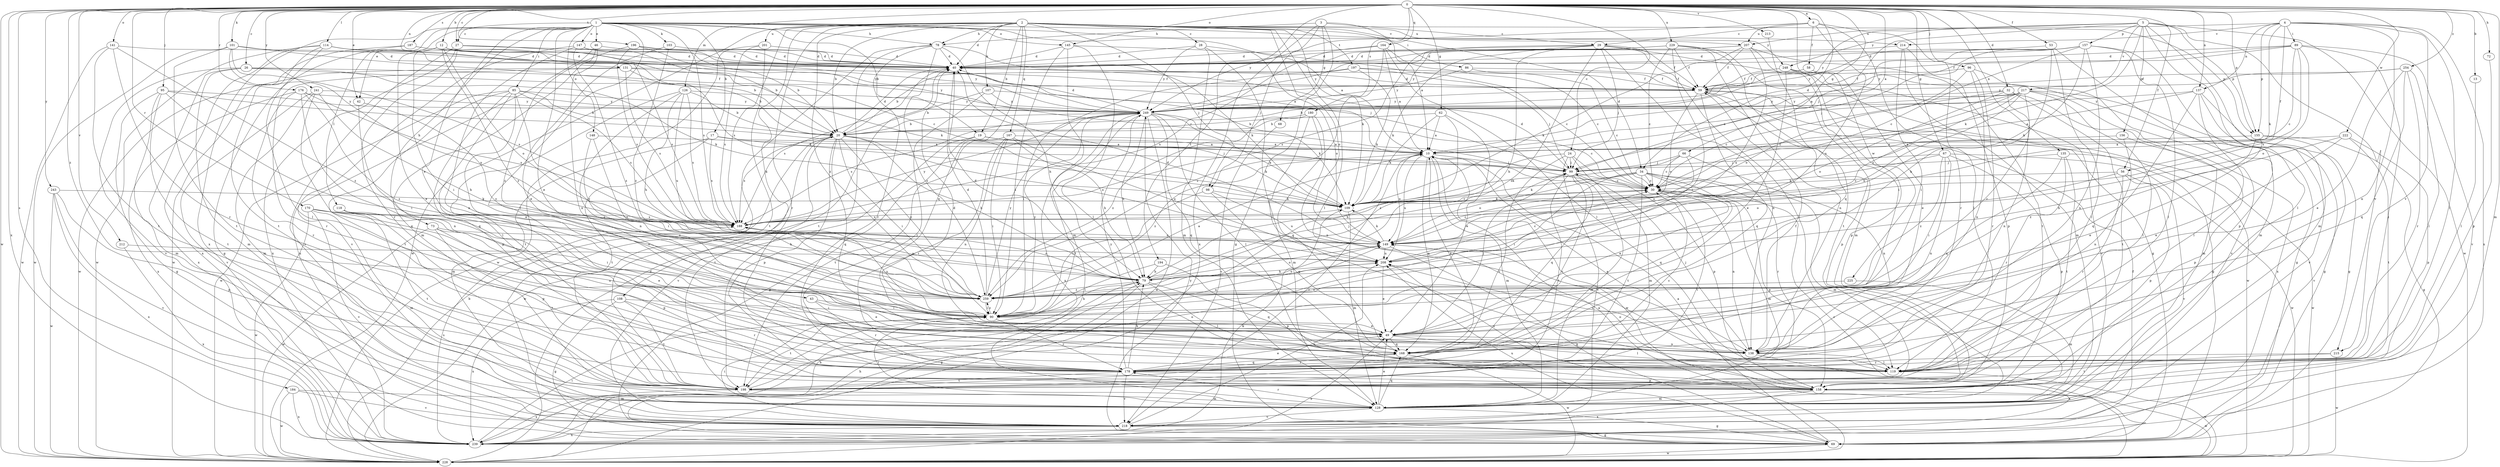 strict digraph  {
0;
1;
2;
3;
4;
5;
6;
10;
12;
13;
17;
19;
20;
24;
26;
27;
28;
29;
30;
32;
34;
40;
42;
43;
46;
49;
53;
56;
58;
59;
62;
66;
67;
68;
69;
72;
73;
78;
79;
85;
86;
89;
90;
95;
96;
98;
99;
101;
103;
107;
108;
109;
114;
118;
119;
126;
128;
131;
135;
137;
138;
141;
145;
147;
148;
149;
155;
156;
157;
158;
164;
167;
168;
170;
176;
178;
180;
184;
187;
188;
194;
196;
197;
198;
201;
207;
208;
212;
213;
214;
215;
217;
218;
222;
225;
228;
229;
239;
241;
243;
248;
249;
254;
259;
0 -> 6  [label=a];
0 -> 10  [label=a];
0 -> 12  [label=b];
0 -> 13  [label=b];
0 -> 24  [label=c];
0 -> 26  [label=c];
0 -> 27  [label=c];
0 -> 32  [label=d];
0 -> 34  [label=d];
0 -> 42  [label=e];
0 -> 53  [label=f];
0 -> 56  [label=f];
0 -> 62  [label=g];
0 -> 66  [label=g];
0 -> 67  [label=g];
0 -> 72  [label=h];
0 -> 95  [label=j];
0 -> 96  [label=j];
0 -> 101  [label=k];
0 -> 114  [label=l];
0 -> 126  [label=m];
0 -> 128  [label=m];
0 -> 131  [label=n];
0 -> 135  [label=n];
0 -> 137  [label=n];
0 -> 141  [label=o];
0 -> 145  [label=o];
0 -> 155  [label=p];
0 -> 164  [label=q];
0 -> 170  [label=r];
0 -> 176  [label=r];
0 -> 180  [label=s];
0 -> 184  [label=s];
0 -> 187  [label=s];
0 -> 194  [label=t];
0 -> 196  [label=t];
0 -> 212  [label=v];
0 -> 213  [label=v];
0 -> 222  [label=w];
0 -> 225  [label=w];
0 -> 228  [label=w];
0 -> 229  [label=x];
0 -> 239  [label=x];
0 -> 241  [label=y];
0 -> 243  [label=y];
0 -> 254  [label=z];
0 -> 259  [label=z];
1 -> 10  [label=a];
1 -> 17  [label=b];
1 -> 19  [label=b];
1 -> 27  [label=c];
1 -> 42  [label=e];
1 -> 43  [label=e];
1 -> 46  [label=e];
1 -> 49  [label=e];
1 -> 73  [label=h];
1 -> 78  [label=h];
1 -> 85  [label=i];
1 -> 103  [label=k];
1 -> 118  [label=l];
1 -> 119  [label=l];
1 -> 145  [label=o];
1 -> 147  [label=o];
1 -> 148  [label=o];
1 -> 188  [label=s];
1 -> 214  [label=v];
1 -> 239  [label=x];
1 -> 248  [label=y];
2 -> 19  [label=b];
2 -> 20  [label=b];
2 -> 28  [label=c];
2 -> 34  [label=d];
2 -> 40  [label=d];
2 -> 78  [label=h];
2 -> 86  [label=i];
2 -> 98  [label=j];
2 -> 107  [label=k];
2 -> 108  [label=k];
2 -> 109  [label=k];
2 -> 119  [label=l];
2 -> 149  [label=o];
2 -> 155  [label=p];
2 -> 167  [label=q];
2 -> 168  [label=q];
2 -> 178  [label=r];
2 -> 188  [label=s];
2 -> 197  [label=t];
2 -> 201  [label=u];
2 -> 207  [label=u];
2 -> 228  [label=w];
2 -> 259  [label=z];
3 -> 10  [label=a];
3 -> 29  [label=c];
3 -> 68  [label=g];
3 -> 69  [label=g];
3 -> 78  [label=h];
3 -> 98  [label=j];
3 -> 239  [label=x];
4 -> 56  [label=f];
4 -> 89  [label=i];
4 -> 109  [label=k];
4 -> 119  [label=l];
4 -> 137  [label=n];
4 -> 138  [label=n];
4 -> 155  [label=p];
4 -> 214  [label=v];
4 -> 215  [label=v];
4 -> 239  [label=x];
4 -> 248  [label=y];
5 -> 99  [label=j];
5 -> 109  [label=k];
5 -> 119  [label=l];
5 -> 128  [label=m];
5 -> 155  [label=p];
5 -> 156  [label=p];
5 -> 157  [label=p];
5 -> 207  [label=u];
5 -> 215  [label=v];
5 -> 217  [label=v];
5 -> 228  [label=w];
5 -> 249  [label=y];
6 -> 29  [label=c];
6 -> 58  [label=f];
6 -> 119  [label=l];
6 -> 178  [label=r];
6 -> 207  [label=u];
6 -> 208  [label=u];
6 -> 249  [label=y];
10 -> 99  [label=j];
10 -> 128  [label=m];
10 -> 149  [label=o];
10 -> 168  [label=q];
10 -> 208  [label=u];
10 -> 218  [label=v];
10 -> 228  [label=w];
10 -> 259  [label=z];
12 -> 10  [label=a];
12 -> 40  [label=d];
12 -> 49  [label=e];
12 -> 90  [label=i];
12 -> 149  [label=o];
12 -> 188  [label=s];
12 -> 259  [label=z];
13 -> 119  [label=l];
17 -> 10  [label=a];
17 -> 99  [label=j];
17 -> 128  [label=m];
17 -> 188  [label=s];
17 -> 198  [label=t];
19 -> 10  [label=a];
19 -> 69  [label=g];
19 -> 109  [label=k];
19 -> 218  [label=v];
20 -> 10  [label=a];
20 -> 40  [label=d];
20 -> 79  [label=h];
20 -> 90  [label=i];
20 -> 149  [label=o];
20 -> 158  [label=p];
20 -> 168  [label=q];
20 -> 188  [label=s];
20 -> 198  [label=t];
20 -> 228  [label=w];
20 -> 259  [label=z];
24 -> 79  [label=h];
24 -> 99  [label=j];
24 -> 128  [label=m];
24 -> 158  [label=p];
24 -> 198  [label=t];
24 -> 218  [label=v];
26 -> 20  [label=b];
26 -> 59  [label=f];
26 -> 109  [label=k];
26 -> 128  [label=m];
26 -> 218  [label=v];
26 -> 239  [label=x];
27 -> 30  [label=c];
27 -> 40  [label=d];
27 -> 109  [label=k];
27 -> 178  [label=r];
27 -> 218  [label=v];
27 -> 239  [label=x];
28 -> 30  [label=c];
28 -> 40  [label=d];
28 -> 119  [label=l];
28 -> 128  [label=m];
28 -> 249  [label=y];
29 -> 40  [label=d];
29 -> 59  [label=f];
29 -> 69  [label=g];
29 -> 79  [label=h];
29 -> 99  [label=j];
29 -> 109  [label=k];
29 -> 119  [label=l];
29 -> 138  [label=n];
29 -> 188  [label=s];
29 -> 259  [label=z];
30 -> 109  [label=k];
30 -> 128  [label=m];
30 -> 138  [label=n];
30 -> 158  [label=p];
30 -> 198  [label=t];
32 -> 30  [label=c];
32 -> 128  [label=m];
32 -> 138  [label=n];
32 -> 149  [label=o];
32 -> 198  [label=t];
32 -> 249  [label=y];
34 -> 30  [label=c];
34 -> 49  [label=e];
34 -> 90  [label=i];
34 -> 109  [label=k];
34 -> 128  [label=m];
34 -> 149  [label=o];
34 -> 168  [label=q];
34 -> 178  [label=r];
34 -> 198  [label=t];
40 -> 59  [label=f];
40 -> 188  [label=s];
42 -> 168  [label=q];
42 -> 259  [label=z];
43 -> 49  [label=e];
43 -> 90  [label=i];
43 -> 178  [label=r];
46 -> 40  [label=d];
46 -> 128  [label=m];
46 -> 138  [label=n];
46 -> 239  [label=x];
49 -> 40  [label=d];
49 -> 99  [label=j];
49 -> 119  [label=l];
49 -> 138  [label=n];
49 -> 168  [label=q];
53 -> 40  [label=d];
53 -> 79  [label=h];
53 -> 119  [label=l];
53 -> 128  [label=m];
56 -> 30  [label=c];
56 -> 149  [label=o];
56 -> 158  [label=p];
56 -> 178  [label=r];
56 -> 218  [label=v];
58 -> 49  [label=e];
58 -> 59  [label=f];
59 -> 40  [label=d];
59 -> 69  [label=g];
59 -> 149  [label=o];
59 -> 158  [label=p];
59 -> 168  [label=q];
59 -> 228  [label=w];
59 -> 249  [label=y];
62 -> 10  [label=a];
62 -> 20  [label=b];
62 -> 49  [label=e];
62 -> 109  [label=k];
62 -> 259  [label=z];
66 -> 30  [label=c];
66 -> 99  [label=j];
66 -> 109  [label=k];
66 -> 138  [label=n];
66 -> 149  [label=o];
67 -> 90  [label=i];
67 -> 99  [label=j];
67 -> 109  [label=k];
67 -> 138  [label=n];
67 -> 158  [label=p];
67 -> 228  [label=w];
67 -> 259  [label=z];
68 -> 218  [label=v];
69 -> 10  [label=a];
69 -> 30  [label=c];
69 -> 208  [label=u];
69 -> 228  [label=w];
69 -> 249  [label=y];
72 -> 158  [label=p];
73 -> 49  [label=e];
73 -> 149  [label=o];
73 -> 158  [label=p];
73 -> 198  [label=t];
73 -> 228  [label=w];
78 -> 40  [label=d];
78 -> 79  [label=h];
78 -> 109  [label=k];
78 -> 178  [label=r];
78 -> 198  [label=t];
78 -> 218  [label=v];
78 -> 259  [label=z];
79 -> 40  [label=d];
79 -> 69  [label=g];
79 -> 99  [label=j];
79 -> 119  [label=l];
79 -> 149  [label=o];
79 -> 168  [label=q];
79 -> 188  [label=s];
79 -> 259  [label=z];
85 -> 20  [label=b];
85 -> 49  [label=e];
85 -> 119  [label=l];
85 -> 158  [label=p];
85 -> 188  [label=s];
85 -> 198  [label=t];
85 -> 228  [label=w];
85 -> 249  [label=y];
85 -> 259  [label=z];
86 -> 30  [label=c];
86 -> 59  [label=f];
86 -> 249  [label=y];
89 -> 30  [label=c];
89 -> 40  [label=d];
89 -> 59  [label=f];
89 -> 119  [label=l];
89 -> 149  [label=o];
89 -> 188  [label=s];
89 -> 218  [label=v];
89 -> 249  [label=y];
90 -> 49  [label=e];
90 -> 79  [label=h];
90 -> 178  [label=r];
90 -> 188  [label=s];
90 -> 198  [label=t];
90 -> 208  [label=u];
90 -> 249  [label=y];
90 -> 259  [label=z];
95 -> 69  [label=g];
95 -> 90  [label=i];
95 -> 99  [label=j];
95 -> 128  [label=m];
95 -> 198  [label=t];
95 -> 249  [label=y];
96 -> 59  [label=f];
96 -> 138  [label=n];
96 -> 149  [label=o];
96 -> 178  [label=r];
96 -> 218  [label=v];
98 -> 90  [label=i];
98 -> 109  [label=k];
98 -> 168  [label=q];
98 -> 208  [label=u];
99 -> 30  [label=c];
99 -> 40  [label=d];
99 -> 128  [label=m];
99 -> 168  [label=q];
99 -> 178  [label=r];
99 -> 198  [label=t];
101 -> 20  [label=b];
101 -> 40  [label=d];
101 -> 188  [label=s];
101 -> 198  [label=t];
101 -> 208  [label=u];
101 -> 228  [label=w];
103 -> 40  [label=d];
103 -> 49  [label=e];
103 -> 259  [label=z];
107 -> 20  [label=b];
107 -> 109  [label=k];
107 -> 178  [label=r];
107 -> 249  [label=y];
108 -> 69  [label=g];
108 -> 90  [label=i];
108 -> 178  [label=r];
108 -> 198  [label=t];
108 -> 239  [label=x];
109 -> 30  [label=c];
109 -> 128  [label=m];
109 -> 188  [label=s];
114 -> 30  [label=c];
114 -> 40  [label=d];
114 -> 119  [label=l];
114 -> 198  [label=t];
114 -> 228  [label=w];
114 -> 239  [label=x];
114 -> 249  [label=y];
118 -> 158  [label=p];
118 -> 188  [label=s];
118 -> 198  [label=t];
119 -> 228  [label=w];
126 -> 20  [label=b];
126 -> 79  [label=h];
126 -> 138  [label=n];
126 -> 188  [label=s];
126 -> 198  [label=t];
126 -> 208  [label=u];
126 -> 249  [label=y];
128 -> 49  [label=e];
128 -> 69  [label=g];
128 -> 90  [label=i];
128 -> 168  [label=q];
128 -> 178  [label=r];
128 -> 218  [label=v];
131 -> 59  [label=f];
131 -> 109  [label=k];
131 -> 178  [label=r];
131 -> 188  [label=s];
131 -> 228  [label=w];
131 -> 249  [label=y];
135 -> 99  [label=j];
135 -> 168  [label=q];
135 -> 178  [label=r];
135 -> 198  [label=t];
135 -> 228  [label=w];
137 -> 10  [label=a];
137 -> 69  [label=g];
137 -> 119  [label=l];
137 -> 168  [label=q];
137 -> 218  [label=v];
137 -> 249  [label=y];
138 -> 59  [label=f];
138 -> 99  [label=j];
138 -> 119  [label=l];
138 -> 208  [label=u];
138 -> 239  [label=x];
141 -> 40  [label=d];
141 -> 178  [label=r];
141 -> 198  [label=t];
141 -> 228  [label=w];
141 -> 259  [label=z];
145 -> 40  [label=d];
145 -> 90  [label=i];
145 -> 119  [label=l];
145 -> 128  [label=m];
145 -> 149  [label=o];
147 -> 20  [label=b];
147 -> 40  [label=d];
147 -> 138  [label=n];
147 -> 218  [label=v];
147 -> 259  [label=z];
148 -> 10  [label=a];
148 -> 90  [label=i];
148 -> 259  [label=z];
149 -> 30  [label=c];
149 -> 40  [label=d];
149 -> 69  [label=g];
149 -> 109  [label=k];
149 -> 208  [label=u];
155 -> 10  [label=a];
155 -> 49  [label=e];
155 -> 69  [label=g];
155 -> 218  [label=v];
155 -> 259  [label=z];
156 -> 10  [label=a];
156 -> 138  [label=n];
156 -> 158  [label=p];
157 -> 10  [label=a];
157 -> 30  [label=c];
157 -> 40  [label=d];
157 -> 99  [label=j];
157 -> 109  [label=k];
157 -> 119  [label=l];
157 -> 138  [label=n];
157 -> 158  [label=p];
157 -> 249  [label=y];
158 -> 10  [label=a];
158 -> 128  [label=m];
158 -> 149  [label=o];
158 -> 208  [label=u];
158 -> 228  [label=w];
158 -> 239  [label=x];
164 -> 10  [label=a];
164 -> 30  [label=c];
164 -> 40  [label=d];
164 -> 119  [label=l];
164 -> 188  [label=s];
164 -> 259  [label=z];
167 -> 10  [label=a];
167 -> 79  [label=h];
167 -> 90  [label=i];
167 -> 138  [label=n];
167 -> 178  [label=r];
167 -> 198  [label=t];
167 -> 208  [label=u];
168 -> 10  [label=a];
168 -> 178  [label=r];
168 -> 228  [label=w];
170 -> 79  [label=h];
170 -> 90  [label=i];
170 -> 128  [label=m];
170 -> 138  [label=n];
170 -> 188  [label=s];
170 -> 218  [label=v];
170 -> 228  [label=w];
176 -> 138  [label=n];
176 -> 178  [label=r];
176 -> 188  [label=s];
176 -> 239  [label=x];
176 -> 249  [label=y];
176 -> 259  [label=z];
178 -> 30  [label=c];
178 -> 49  [label=e];
178 -> 79  [label=h];
178 -> 158  [label=p];
178 -> 168  [label=q];
178 -> 198  [label=t];
178 -> 218  [label=v];
178 -> 249  [label=y];
180 -> 20  [label=b];
180 -> 128  [label=m];
180 -> 138  [label=n];
180 -> 168  [label=q];
180 -> 259  [label=z];
184 -> 128  [label=m];
184 -> 218  [label=v];
184 -> 228  [label=w];
184 -> 239  [label=x];
187 -> 40  [label=d];
187 -> 69  [label=g];
187 -> 228  [label=w];
187 -> 249  [label=y];
188 -> 149  [label=o];
188 -> 249  [label=y];
194 -> 79  [label=h];
194 -> 90  [label=i];
194 -> 158  [label=p];
196 -> 20  [label=b];
196 -> 40  [label=d];
196 -> 99  [label=j];
196 -> 188  [label=s];
196 -> 259  [label=z];
197 -> 20  [label=b];
197 -> 59  [label=f];
197 -> 90  [label=i];
197 -> 99  [label=j];
197 -> 109  [label=k];
198 -> 128  [label=m];
198 -> 149  [label=o];
198 -> 239  [label=x];
201 -> 40  [label=d];
201 -> 188  [label=s];
201 -> 198  [label=t];
201 -> 228  [label=w];
207 -> 40  [label=d];
207 -> 59  [label=f];
207 -> 90  [label=i];
207 -> 109  [label=k];
207 -> 198  [label=t];
207 -> 208  [label=u];
207 -> 249  [label=y];
208 -> 30  [label=c];
208 -> 49  [label=e];
208 -> 79  [label=h];
212 -> 208  [label=u];
212 -> 239  [label=x];
213 -> 168  [label=q];
214 -> 40  [label=d];
214 -> 90  [label=i];
214 -> 128  [label=m];
214 -> 158  [label=p];
215 -> 178  [label=r];
215 -> 198  [label=t];
215 -> 228  [label=w];
217 -> 10  [label=a];
217 -> 20  [label=b];
217 -> 30  [label=c];
217 -> 69  [label=g];
217 -> 119  [label=l];
217 -> 188  [label=s];
217 -> 208  [label=u];
217 -> 239  [label=x];
217 -> 249  [label=y];
217 -> 259  [label=z];
218 -> 69  [label=g];
218 -> 90  [label=i];
218 -> 208  [label=u];
218 -> 239  [label=x];
222 -> 10  [label=a];
222 -> 49  [label=e];
222 -> 79  [label=h];
222 -> 158  [label=p];
222 -> 198  [label=t];
225 -> 128  [label=m];
225 -> 259  [label=z];
228 -> 10  [label=a];
228 -> 20  [label=b];
228 -> 40  [label=d];
228 -> 49  [label=e];
228 -> 79  [label=h];
229 -> 30  [label=c];
229 -> 40  [label=d];
229 -> 59  [label=f];
229 -> 90  [label=i];
229 -> 128  [label=m];
229 -> 138  [label=n];
229 -> 198  [label=t];
229 -> 249  [label=y];
239 -> 59  [label=f];
239 -> 79  [label=h];
239 -> 90  [label=i];
239 -> 109  [label=k];
239 -> 188  [label=s];
241 -> 79  [label=h];
241 -> 128  [label=m];
241 -> 168  [label=q];
241 -> 218  [label=v];
241 -> 249  [label=y];
243 -> 109  [label=k];
243 -> 158  [label=p];
243 -> 218  [label=v];
243 -> 228  [label=w];
243 -> 239  [label=x];
248 -> 49  [label=e];
248 -> 59  [label=f];
248 -> 69  [label=g];
248 -> 158  [label=p];
248 -> 218  [label=v];
249 -> 20  [label=b];
249 -> 30  [label=c];
249 -> 40  [label=d];
249 -> 79  [label=h];
249 -> 109  [label=k];
249 -> 119  [label=l];
249 -> 168  [label=q];
249 -> 188  [label=s];
249 -> 198  [label=t];
249 -> 228  [label=w];
249 -> 239  [label=x];
254 -> 49  [label=e];
254 -> 59  [label=f];
254 -> 119  [label=l];
254 -> 168  [label=q];
254 -> 178  [label=r];
254 -> 249  [label=y];
259 -> 10  [label=a];
259 -> 40  [label=d];
259 -> 90  [label=i];
259 -> 149  [label=o];
259 -> 249  [label=y];
}
